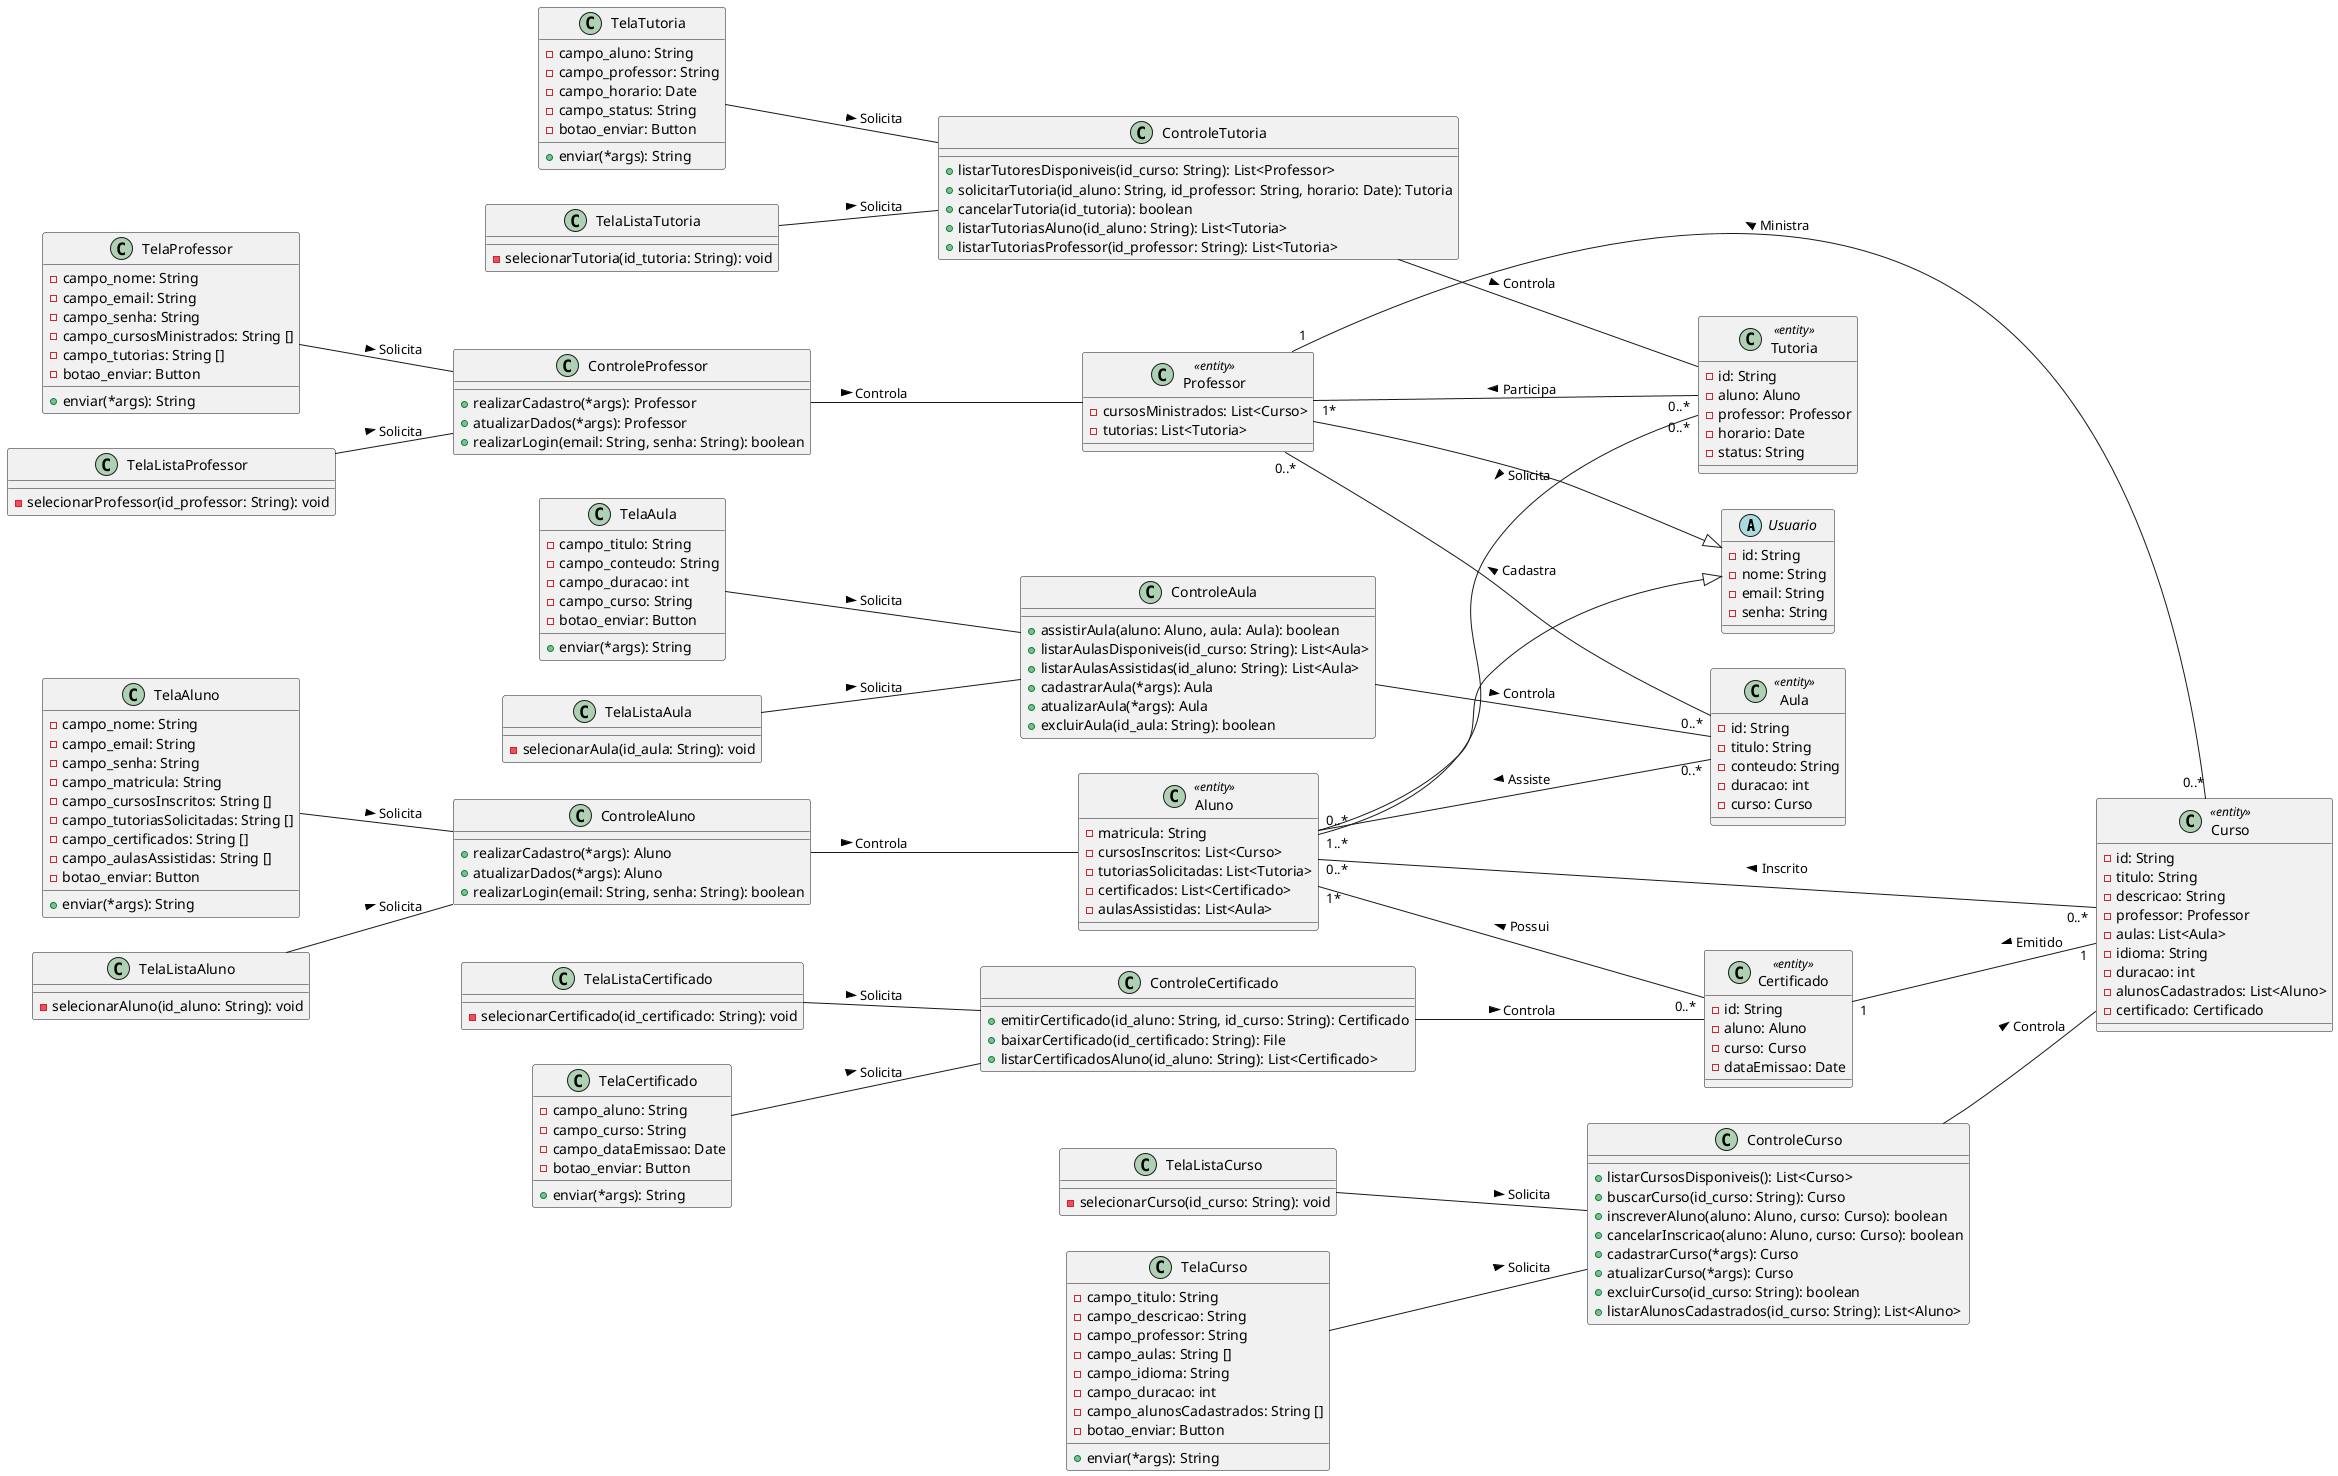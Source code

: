 @startuml "Modelo de Classes - Aluno"
left to right direction

abstract class Usuario {
    -id: String
    -nome: String
    -email: String
    -senha: String
}

class Aluno <<entity>> {
    -matricula: String
    -cursosInscritos: List<Curso>
    -tutoriasSolicitadas: List<Tutoria>
    -certificados: List<Certificado>
    -aulasAssistidas: List<Aula>
}

class Professor <<entity>> {
    -cursosMinistrados: List<Curso>
    -tutorias: List<Tutoria>
}

class Curso <<entity>> {
    -id: String
    -titulo: String
    -descricao: String
    -professor: Professor
    -aulas: List<Aula>
    -idioma: String
    -duracao: int
    -alunosCadastrados: List<Aluno>
    -certificado: Certificado
}

class Aula <<entity>> {
    -id: String
    -titulo: String
    -conteudo: String
    -duracao: int
    -curso: Curso
}

class Certificado <<entity>> {
    -id: String
    -aluno: Aluno
    -curso: Curso
    -dataEmissao: Date
}

class Tutoria <<entity>> {
    -id: String
    -aluno: Aluno
    -professor: Professor
    -horario: Date
    -status: String
}

class ControleAluno {
    +realizarCadastro(*args): Aluno
    +atualizarDados(*args): Aluno
    +realizarLogin(email: String, senha: String): boolean
}

class ControleProfessor {
    +realizarCadastro(*args): Professor
    +atualizarDados(*args): Professor
    +realizarLogin(email: String, senha: String): boolean
}

class ControleAula {
    +assistirAula(aluno: Aluno, aula: Aula): boolean
    +listarAulasDisponiveis(id_curso: String): List<Aula>
    +listarAulasAssistidas(id_aluno: String): List<Aula>
    +cadastrarAula(*args): Aula
    +atualizarAula(*args): Aula
    +excluirAula(id_aula: String): boolean
}

class ControleCurso {
    +listarCursosDisponiveis(): List<Curso>
    +buscarCurso(id_curso: String): Curso
    +inscreverAluno(aluno: Aluno, curso: Curso): boolean
    +cancelarInscricao(aluno: Aluno, curso: Curso): boolean
    +cadastrarCurso(*args): Curso
    +atualizarCurso(*args): Curso
    +excluirCurso(id_curso: String): boolean
    +listarAlunosCadastrados(id_curso: String): List<Aluno>
}

class ControleTutoria {
    +listarTutoresDisponiveis(id_curso: String): List<Professor>
    +solicitarTutoria(id_aluno: String, id_professor: String, horario: Date): Tutoria
    +cancelarTutoria(id_tutoria): boolean
    +listarTutoriasAluno(id_aluno: String): List<Tutoria>
    +listarTutoriasProfessor(id_professor: String): List<Tutoria>
}

class ControleCertificado {
    +emitirCertificado(id_aluno: String, id_curso: String): Certificado
    +baixarCertificado(id_certificado: String): File
    +listarCertificadosAluno(id_aluno: String): List<Certificado>
}

class TelaCurso {
    -campo_titulo: String
    -campo_descricao: String
    -campo_professor: String
    -campo_aulas: String []
    -campo_idioma: String
    -campo_duracao: int
    -campo_alunosCadastrados: String []
    -botao_enviar: Button
    +enviar(*args): String
}

class TelaListaCurso{
    -selecionarCurso(id_curso: String): void
}

class TelaAula {
    -campo_titulo: String
    -campo_conteudo: String
    -campo_duracao: int
    -campo_curso: String
    -botao_enviar: Button
    +enviar(*args): String
}

class TelaListaAula{
    -selecionarAula(id_aula: String): void
}

class TelaAluno {
    -campo_nome: String
    -campo_email: String
    -campo_senha: String
    -campo_matricula: String
    -campo_cursosInscritos: String []
    -campo_tutoriasSolicitadas: String []
    -campo_certificados: String []
    -campo_aulasAssistidas: String []
    -botao_enviar: Button
    +enviar(*args): String
}

class TelaListaAluno{
    -selecionarAluno(id_aluno: String): void
}

class TelaProfessor {
    -campo_nome: String
    -campo_email: String
    -campo_senha: String
    -campo_cursosMinistrados: String []
    -campo_tutorias: String []
    -botao_enviar: Button
    +enviar(*args): String
}

class TelaListaProfessor{
    -selecionarProfessor(id_professor: String): void
}

class TelaTutoria {
    -campo_aluno: String
    -campo_professor: String
    -campo_horario: Date
    -campo_status: String
    -botao_enviar: Button
    +enviar(*args): String
}

class TelaListaTutoria{
    -selecionarTutoria(id_tutoria: String): void
}

class TelaCertificado {
    -campo_aluno: String
    -campo_curso: String
    -campo_dataEmissao: Date
    -botao_enviar: Button
    +enviar(*args): String
}

class TelaListaCertificado{
    -selecionarCertificado(id_certificado: String): void
}

Aluno --|> Usuario
Professor --|> Usuario

Professor "1" -- "0..*" Curso: < Ministra
Certificado "1" -- "1" Curso: < Emitido
Aluno "0..*" -- "0..*" Curso: < Inscrito

Aluno "1..*" -- "0..*" Tutoria: < Solicita
Professor "1*" -- "0..*" Tutoria: < Participa

Aluno "0..*" -- "0..*" Aula: < Assiste
Professor "0..*" -- "0..*" Aula: < Cadastra

Aluno "1*" -- "0..*" Certificado: < Possui

ControleAluno -- Aluno: Controla >
ControleCurso -- Curso: Controla >
ControleTutoria -- Tutoria: Controla >
ControleCertificado -- Certificado: Controla >
ControleProfessor -- Professor: Controla >
ControleAula -- Aula: Controla >

TelaCurso -- ControleCurso: Solicita >
TelaListaCurso -- ControleCurso: Solicita >
TelaAula -- ControleAula: Solicita >
TelaListaAula -- ControleAula: Solicita >
TelaAluno -- ControleAluno: Solicita >
TelaListaAluno -- ControleAluno: Solicita >
TelaProfessor -- ControleProfessor: Solicita >
TelaListaProfessor -- ControleProfessor: Solicita >
TelaTutoria -- ControleTutoria: Solicita >
TelaListaTutoria -- ControleTutoria: Solicita >
TelaCertificado -- ControleCertificado: Solicita >
TelaListaCertificado -- ControleCertificado: Solicita >

@enduml